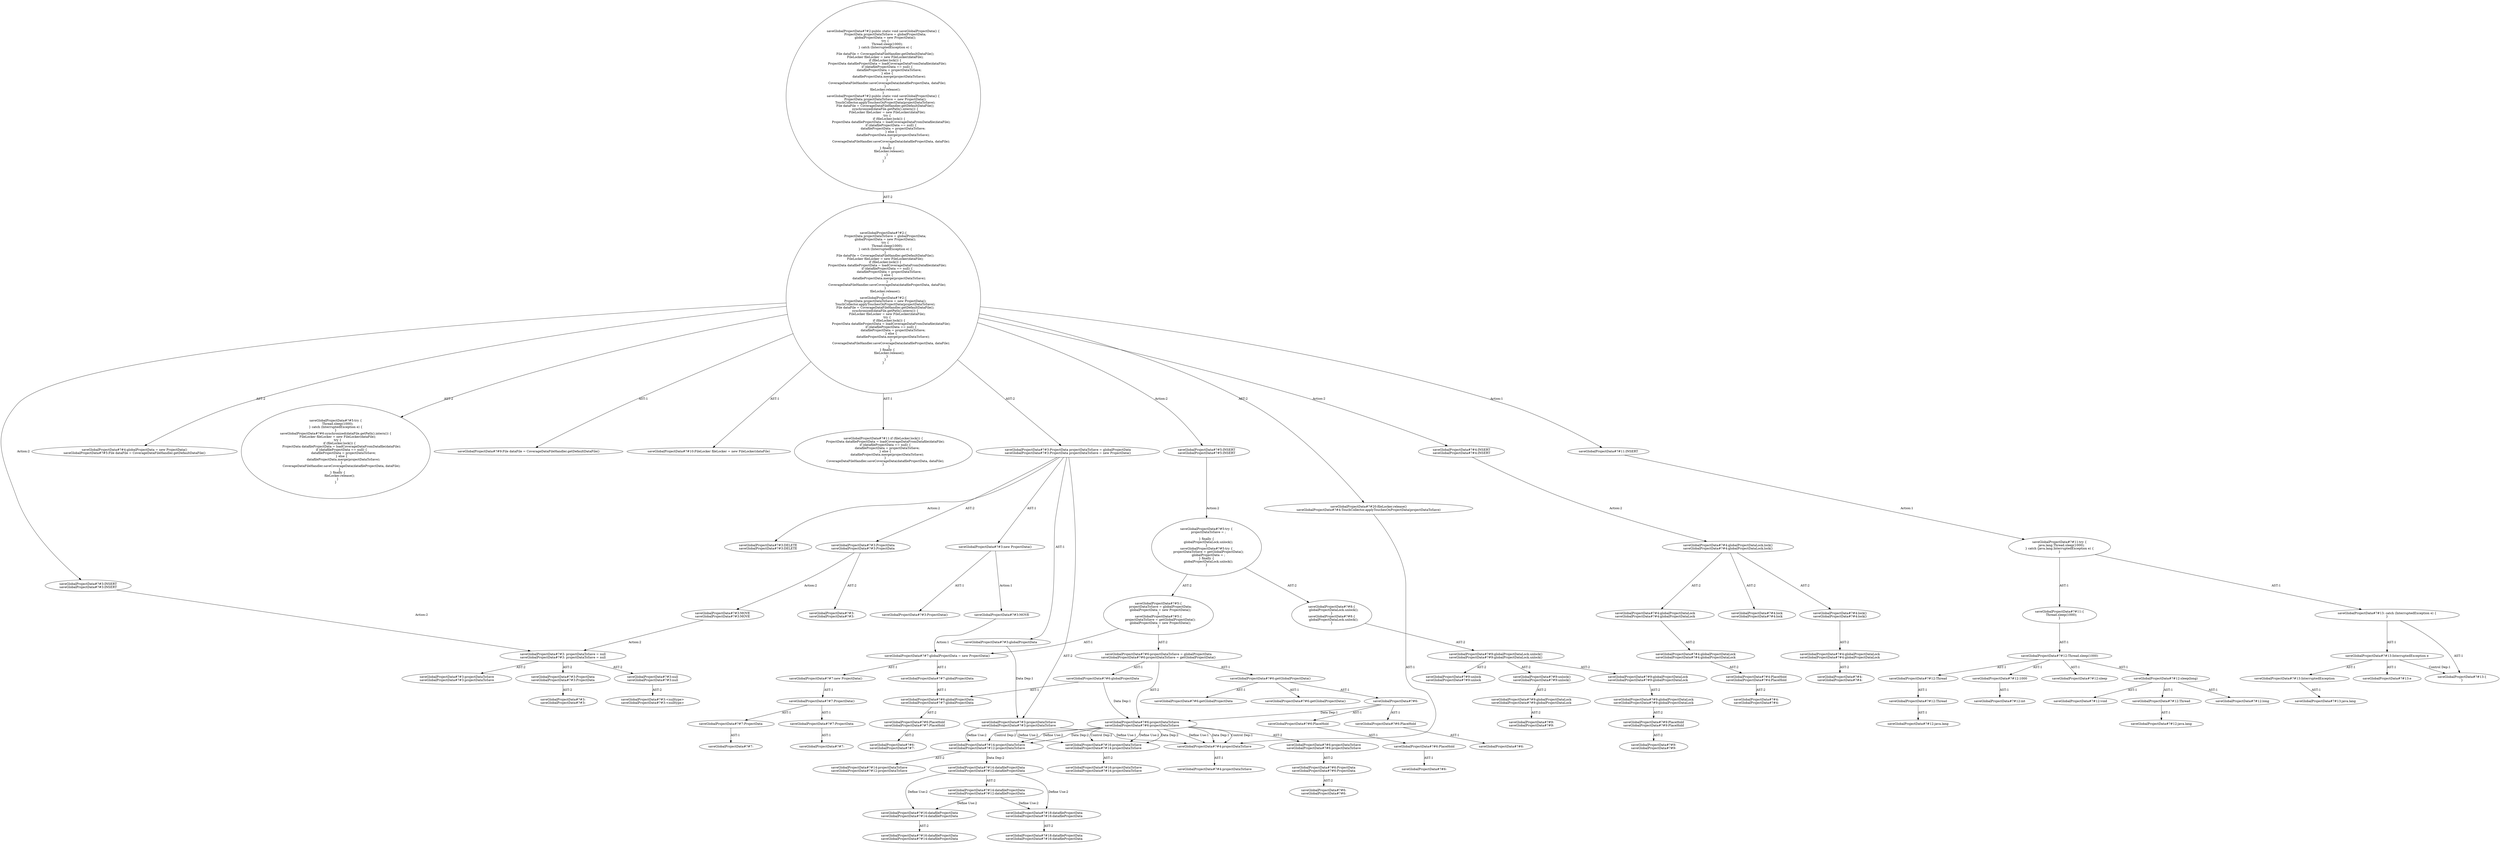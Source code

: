 digraph "Pattern" {
0 [label="saveGlobalProjectData#?#3:DELETE
saveGlobalProjectData#?#3:DELETE" shape=ellipse]
1 [label="saveGlobalProjectData#?#3:ProjectData projectDataToSave = globalProjectData
saveGlobalProjectData#?#3:ProjectData projectDataToSave = new ProjectData()" shape=ellipse]
2 [label="saveGlobalProjectData#?#2:\{
    ProjectData projectDataToSave = globalProjectData;
    globalProjectData = new ProjectData();
    try \{
        Thread.sleep(1000);
    \} catch (InterruptedException e) \{
    \}
    File dataFile = CoverageDataFileHandler.getDefaultDataFile();
    FileLocker fileLocker = new FileLocker(dataFile);
    if (fileLocker.lock()) \{
        ProjectData datafileProjectData = loadCoverageDataFromDatafile(dataFile);
        if (datafileProjectData == null) \{
            datafileProjectData = projectDataToSave;
        \} else \{
            datafileProjectData.merge(projectDataToSave);
        \}
        CoverageDataFileHandler.saveCoverageData(datafileProjectData, dataFile);
    \}
    fileLocker.release();
\}
saveGlobalProjectData#?#2:\{
    ProjectData projectDataToSave = new ProjectData();
    TouchCollector.applyTouchesOnProjectData(projectDataToSave);
    File dataFile = CoverageDataFileHandler.getDefaultDataFile();
    synchronized(dataFile.getPath().intern()) \{
        FileLocker fileLocker = new FileLocker(dataFile);
        try \{
            if (fileLocker.lock()) \{
                ProjectData datafileProjectData = loadCoverageDataFromDatafile(dataFile);
                if (datafileProjectData == null) \{
                    datafileProjectData = projectDataToSave;
                \} else \{
                    datafileProjectData.merge(projectDataToSave);
                \}
                CoverageDataFileHandler.saveCoverageData(datafileProjectData, dataFile);
            \}
        \} finally \{
            fileLocker.release();
        \}
    \}
\}" shape=ellipse]
3 [label="saveGlobalProjectData#?#2:public static void saveGlobalProjectData() \{
    ProjectData projectDataToSave = globalProjectData;
    globalProjectData = new ProjectData();
    try \{
        Thread.sleep(1000);
    \} catch (InterruptedException e) \{
    \}
    File dataFile = CoverageDataFileHandler.getDefaultDataFile();
    FileLocker fileLocker = new FileLocker(dataFile);
    if (fileLocker.lock()) \{
        ProjectData datafileProjectData = loadCoverageDataFromDatafile(dataFile);
        if (datafileProjectData == null) \{
            datafileProjectData = projectDataToSave;
        \} else \{
            datafileProjectData.merge(projectDataToSave);
        \}
        CoverageDataFileHandler.saveCoverageData(datafileProjectData, dataFile);
    \}
    fileLocker.release();
\}
saveGlobalProjectData#?#2:public static void saveGlobalProjectData() \{
    ProjectData projectDataToSave = new ProjectData();
    TouchCollector.applyTouchesOnProjectData(projectDataToSave);
    File dataFile = CoverageDataFileHandler.getDefaultDataFile();
    synchronized(dataFile.getPath().intern()) \{
        FileLocker fileLocker = new FileLocker(dataFile);
        try \{
            if (fileLocker.lock()) \{
                ProjectData datafileProjectData = loadCoverageDataFromDatafile(dataFile);
                if (datafileProjectData == null) \{
                    datafileProjectData = projectDataToSave;
                \} else \{
                    datafileProjectData.merge(projectDataToSave);
                \}
                CoverageDataFileHandler.saveCoverageData(datafileProjectData, dataFile);
            \}
        \} finally \{
            fileLocker.release();
        \}
    \}
\}" shape=ellipse]
4 [label="saveGlobalProjectData#?#4:globalProjectData = new ProjectData()
saveGlobalProjectData#?#5:File dataFile = CoverageDataFileHandler.getDefaultDataFile()" shape=ellipse]
5 [label="saveGlobalProjectData#?#5:try \{
    Thread.sleep(1000);
\} catch (InterruptedException e) \{
\}
saveGlobalProjectData#?#6:synchronized(dataFile.getPath().intern()) \{
    FileLocker fileLocker = new FileLocker(dataFile);
    try \{
        if (fileLocker.lock()) \{
            ProjectData datafileProjectData = loadCoverageDataFromDatafile(dataFile);
            if (datafileProjectData == null) \{
                datafileProjectData = projectDataToSave;
            \} else \{
                datafileProjectData.merge(projectDataToSave);
            \}
            CoverageDataFileHandler.saveCoverageData(datafileProjectData, dataFile);
        \}
    \} finally \{
        fileLocker.release();
    \}
\}" shape=ellipse]
6 [label="saveGlobalProjectData#?#9:File dataFile = CoverageDataFileHandler.getDefaultDataFile()" shape=ellipse]
7 [label="saveGlobalProjectData#?#10:FileLocker fileLocker = new FileLocker(dataFile)" shape=ellipse]
8 [label="saveGlobalProjectData#?#11:if (fileLocker.lock()) \{
    ProjectData datafileProjectData = loadCoverageDataFromDatafile(dataFile);
    if (datafileProjectData == null) \{
        datafileProjectData = projectDataToSave;
    \} else \{
        datafileProjectData.merge(projectDataToSave);
    \}
    CoverageDataFileHandler.saveCoverageData(datafileProjectData, dataFile);
\}" shape=ellipse]
9 [label="saveGlobalProjectData#?#20:fileLocker.release()
saveGlobalProjectData#?#4:TouchCollector.applyTouchesOnProjectData(projectDataToSave)" shape=ellipse]
10 [label="saveGlobalProjectData#?#3:INSERT
saveGlobalProjectData#?#3:INSERT" shape=ellipse]
11 [label="saveGlobalProjectData#?#3: projectDataToSave = null
saveGlobalProjectData#?#3: projectDataToSave = null" shape=ellipse]
12 [label="saveGlobalProjectData#?#3:projectDataToSave
saveGlobalProjectData#?#3:projectDataToSave" shape=ellipse]
13 [label="saveGlobalProjectData#?#3:ProjectData
saveGlobalProjectData#?#3:ProjectData" shape=ellipse]
14 [label="saveGlobalProjectData#?#3:
saveGlobalProjectData#?#3:" shape=ellipse]
15 [label="saveGlobalProjectData#?#3:null
saveGlobalProjectData#?#3:null" shape=ellipse]
16 [label="saveGlobalProjectData#?#3:<nulltype>
saveGlobalProjectData#?#3:<nulltype>" shape=ellipse]
17 [label="saveGlobalProjectData#?#4:INSERT
saveGlobalProjectData#?#4:INSERT" shape=ellipse]
18 [label="saveGlobalProjectData#?#4:globalProjectDataLock.lock()
saveGlobalProjectData#?#4:globalProjectDataLock.lock()" shape=ellipse]
19 [label="saveGlobalProjectData#?#4:lock
saveGlobalProjectData#?#4:lock" shape=ellipse]
20 [label="saveGlobalProjectData#?#4:globalProjectDataLock
saveGlobalProjectData#?#4:globalProjectDataLock" shape=ellipse]
21 [label="saveGlobalProjectData#?#4:globalProjectDataLock
saveGlobalProjectData#?#4:globalProjectDataLock" shape=ellipse]
22 [label="saveGlobalProjectData#?#4:PlaceHold
saveGlobalProjectData#?#4:PlaceHold" shape=ellipse]
23 [label="saveGlobalProjectData#?#4:
saveGlobalProjectData#?#4:" shape=ellipse]
24 [label="saveGlobalProjectData#?#4:lock()
saveGlobalProjectData#?#4:lock()" shape=ellipse]
25 [label="saveGlobalProjectData#?#4:globalProjectDataLock
saveGlobalProjectData#?#4:globalProjectDataLock" shape=ellipse]
26 [label="saveGlobalProjectData#?#4:
saveGlobalProjectData#?#4:" shape=ellipse]
27 [label="saveGlobalProjectData#?#5:INSERT
saveGlobalProjectData#?#5:INSERT" shape=ellipse]
28 [label="saveGlobalProjectData#?#5:try \{
    projectDataToSave = ;

\} finally \{
    globalProjectDataLock.unlock();
\}
saveGlobalProjectData#?#5:try \{
    projectDataToSave = getGlobalProjectData();
    globalProjectData = ;
\} finally \{
    globalProjectDataLock.unlock();
\}" shape=ellipse]
29 [label="saveGlobalProjectData#?#5:\{
    projectDataToSave = globalProjectData;
    globalProjectData = new ProjectData();
\}
saveGlobalProjectData#?#5:\{
    projectDataToSave = getGlobalProjectData();
    globalProjectData = new ProjectData();
\}" shape=ellipse]
30 [label="saveGlobalProjectData#?#6:projectDataToSave = globalProjectData
saveGlobalProjectData#?#6:projectDataToSave = getGlobalProjectData()" shape=ellipse]
31 [label="saveGlobalProjectData#?#6:projectDataToSave
saveGlobalProjectData#?#6:projectDataToSave" shape=ellipse]
32 [label="saveGlobalProjectData#?#6:projectDataToSave
saveGlobalProjectData#?#6:projectDataToSave" shape=ellipse]
33 [label="saveGlobalProjectData#?#6:ProjectData
saveGlobalProjectData#?#6:ProjectData" shape=ellipse]
34 [label="saveGlobalProjectData#?#6:
saveGlobalProjectData#?#6:" shape=ellipse]
35 [label="saveGlobalProjectData#?#14:projectDataToSave
saveGlobalProjectData#?#12:projectDataToSave" shape=ellipse]
36 [label="saveGlobalProjectData#?#14:projectDataToSave
saveGlobalProjectData#?#12:projectDataToSave" shape=ellipse]
37 [label="saveGlobalProjectData#?#14:datafileProjectData
saveGlobalProjectData#?#12:datafileProjectData" shape=ellipse]
38 [label="saveGlobalProjectData#?#14:datafileProjectData
saveGlobalProjectData#?#12:datafileProjectData" shape=ellipse]
39 [label="saveGlobalProjectData#?#16:datafileProjectData
saveGlobalProjectData#?#14:datafileProjectData" shape=ellipse]
40 [label="saveGlobalProjectData#?#16:datafileProjectData
saveGlobalProjectData#?#14:datafileProjectData" shape=ellipse]
41 [label="saveGlobalProjectData#?#18:datafileProjectData
saveGlobalProjectData#?#16:datafileProjectData" shape=ellipse]
42 [label="saveGlobalProjectData#?#18:datafileProjectData
saveGlobalProjectData#?#16:datafileProjectData" shape=ellipse]
43 [label="saveGlobalProjectData#?#16:projectDataToSave
saveGlobalProjectData#?#14:projectDataToSave" shape=ellipse]
44 [label="saveGlobalProjectData#?#16:projectDataToSave
saveGlobalProjectData#?#14:projectDataToSave" shape=ellipse]
45 [label="saveGlobalProjectData#?#6:globalProjectData" shape=ellipse]
46 [label="saveGlobalProjectData#?#6:globalProjectData
saveGlobalProjectData#?#7:globalProjectData" shape=ellipse]
47 [label="saveGlobalProjectData#?#6:PlaceHold
saveGlobalProjectData#?#7:PlaceHold" shape=ellipse]
48 [label="saveGlobalProjectData#?#6:
saveGlobalProjectData#?#7:" shape=ellipse]
49 [label="saveGlobalProjectData#?#8:\{
    globalProjectDataLock.unlock();
\}
saveGlobalProjectData#?#8:\{
    globalProjectDataLock.unlock();
\}" shape=ellipse]
50 [label="saveGlobalProjectData#?#9:globalProjectDataLock.unlock()
saveGlobalProjectData#?#9:globalProjectDataLock.unlock()" shape=ellipse]
51 [label="saveGlobalProjectData#?#9:unlock
saveGlobalProjectData#?#9:unlock" shape=ellipse]
52 [label="saveGlobalProjectData#?#9:globalProjectDataLock
saveGlobalProjectData#?#9:globalProjectDataLock" shape=ellipse]
53 [label="saveGlobalProjectData#?#9:globalProjectDataLock
saveGlobalProjectData#?#9:globalProjectDataLock" shape=ellipse]
54 [label="saveGlobalProjectData#?#9:PlaceHold
saveGlobalProjectData#?#9:PlaceHold" shape=ellipse]
55 [label="saveGlobalProjectData#?#9:
saveGlobalProjectData#?#9:" shape=ellipse]
56 [label="saveGlobalProjectData#?#9:unlock()
saveGlobalProjectData#?#9:unlock()" shape=ellipse]
57 [label="saveGlobalProjectData#?#9:globalProjectDataLock
saveGlobalProjectData#?#9:globalProjectDataLock" shape=ellipse]
58 [label="saveGlobalProjectData#?#9:
saveGlobalProjectData#?#9:" shape=ellipse]
59 [label="saveGlobalProjectData#?#3:projectDataToSave
saveGlobalProjectData#?#3:projectDataToSave" shape=ellipse]
60 [label="saveGlobalProjectData#?#3:globalProjectData" shape=ellipse]
61 [label="saveGlobalProjectData#?#3:ProjectData
saveGlobalProjectData#?#3:ProjectData" shape=ellipse]
62 [label="saveGlobalProjectData#?#3:
saveGlobalProjectData#?#3:" shape=ellipse]
63 [label="saveGlobalProjectData#?#3:MOVE
saveGlobalProjectData#?#3:MOVE" shape=ellipse]
64 [label="saveGlobalProjectData#?#6:" shape=ellipse]
65 [label="saveGlobalProjectData#?#4:projectDataToSave" shape=ellipse]
66 [label="saveGlobalProjectData#?#11:try \{
    java.lang.Thread.sleep(1000);
\} catch (java.lang.InterruptedException e) \{
\}" shape=ellipse]
67 [label="saveGlobalProjectData#?#12:Thread" shape=ellipse]
68 [label="saveGlobalProjectData#?#3:new ProjectData()" shape=ellipse]
69 [label="saveGlobalProjectData#?#6:getGlobalProjectData()" shape=ellipse]
70 [label="saveGlobalProjectData#?#6:" shape=ellipse]
71 [label="saveGlobalProjectData#?#13: catch (InterruptedException e) \{
\}" shape=ellipse]
72 [label="saveGlobalProjectData#?#6:PlaceHold" shape=ellipse]
73 [label="saveGlobalProjectData#?#6:" shape=ellipse]
74 [label="saveGlobalProjectData#?#13:\{
\}" shape=ellipse]
75 [label="saveGlobalProjectData#?#11:\{
    Thread.sleep(1000);
\}" shape=ellipse]
76 [label="saveGlobalProjectData#?#12:1000" shape=ellipse]
77 [label="saveGlobalProjectData#?#7:globalProjectData = new ProjectData()" shape=ellipse]
78 [label="saveGlobalProjectData#?#11:INSERT" shape=ellipse]
79 [label="saveGlobalProjectData#?#3:MOVE" shape=ellipse]
80 [label="saveGlobalProjectData#?#7:globalProjectData" shape=ellipse]
81 [label="saveGlobalProjectData#?#7:new ProjectData()" shape=ellipse]
82 [label="saveGlobalProjectData#?#7:" shape=ellipse]
83 [label="saveGlobalProjectData#?#12:Thread.sleep(1000)" shape=ellipse]
84 [label="saveGlobalProjectData#?#7:" shape=ellipse]
85 [label="saveGlobalProjectData#?#6:getGlobalProjectData" shape=ellipse]
86 [label="saveGlobalProjectData#?#12:sleep" shape=ellipse]
87 [label="saveGlobalProjectData#?#13:InterruptedException" shape=ellipse]
88 [label="saveGlobalProjectData#?#4:projectDataToSave" shape=ellipse]
89 [label="saveGlobalProjectData#?#12:long" shape=ellipse]
90 [label="saveGlobalProjectData#?#7:ProjectData" shape=ellipse]
91 [label="saveGlobalProjectData#?#7:ProjectData" shape=ellipse]
92 [label="saveGlobalProjectData#?#6:getGlobalProjectData()" shape=ellipse]
93 [label="saveGlobalProjectData#?#12:sleep(long)" shape=ellipse]
94 [label="saveGlobalProjectData#?#12:void" shape=ellipse]
95 [label="saveGlobalProjectData#?#13:InterruptedException e" shape=ellipse]
96 [label="saveGlobalProjectData#?#13:e" shape=ellipse]
97 [label="saveGlobalProjectData#?#7:ProjectData()" shape=ellipse]
98 [label="saveGlobalProjectData#?#3:ProjectData()" shape=ellipse]
99 [label="saveGlobalProjectData#?#12:Thread" shape=ellipse]
100 [label="saveGlobalProjectData#?#12:Thread" shape=ellipse]
101 [label="saveGlobalProjectData#?#12:int" shape=ellipse]
102 [label="saveGlobalProjectData#?#12:java.lang" shape=ellipse]
103 [label="saveGlobalProjectData#?#12:java.lang" shape=ellipse]
104 [label="saveGlobalProjectData#?#13:java.lang" shape=ellipse]
105 [label="saveGlobalProjectData#?#6:PlaceHold" shape=ellipse]
106 [label="saveGlobalProjectData#?#6:PlaceHold" shape=ellipse]
1 -> 0 [label="Action:2"];
1 -> 59 [label="AST:2"];
1 -> 61 [label="AST:2"];
1 -> 60 [label="AST:1"];
1 -> 68 [label="AST:1"];
2 -> 1 [label="AST:2"];
2 -> 4 [label="AST:2"];
2 -> 5 [label="AST:2"];
2 -> 6 [label="AST:1"];
2 -> 7 [label="AST:1"];
2 -> 8 [label="AST:1"];
2 -> 9 [label="AST:2"];
2 -> 10 [label="Action:2"];
2 -> 17 [label="Action:2"];
2 -> 27 [label="Action:2"];
2 -> 78 [label="Action:1"];
3 -> 2 [label="AST:2"];
9 -> 65 [label="AST:1"];
10 -> 11 [label="Action:2"];
11 -> 12 [label="AST:2"];
11 -> 13 [label="AST:2"];
11 -> 15 [label="AST:2"];
13 -> 14 [label="AST:2"];
15 -> 16 [label="AST:2"];
17 -> 18 [label="Action:2"];
18 -> 19 [label="AST:2"];
18 -> 20 [label="AST:2"];
18 -> 24 [label="AST:2"];
20 -> 21 [label="AST:2"];
21 -> 22 [label="AST:2"];
22 -> 23 [label="AST:2"];
24 -> 25 [label="AST:2"];
25 -> 26 [label="AST:2"];
27 -> 28 [label="Action:2"];
28 -> 29 [label="AST:2"];
28 -> 49 [label="AST:2"];
29 -> 30 [label="AST:2"];
29 -> 77 [label="AST:1"];
30 -> 31 [label="AST:2"];
30 -> 45 [label="AST:1"];
30 -> 69 [label="AST:1"];
31 -> 32 [label="AST:2"];
31 -> 35 [label="Define Use:2"];
31 -> 35 [label="Data Dep:2"];
31 -> 35 [label="Control Dep:2"];
31 -> 43 [label="Define Use:2"];
31 -> 43 [label="Data Dep:2"];
31 -> 43 [label="Control Dep:2"];
31 -> 65 [label="Define Use:1"];
31 -> 65 [label="Data Dep:1"];
31 -> 65 [label="Control Dep:1"];
32 -> 33 [label="AST:2"];
33 -> 34 [label="AST:2"];
35 -> 36 [label="AST:2"];
35 -> 37 [label="Data Dep:2"];
37 -> 38 [label="AST:2"];
37 -> 39 [label="Define Use:2"];
37 -> 41 [label="Define Use:2"];
38 -> 39 [label="Define Use:2"];
38 -> 41 [label="Define Use:2"];
39 -> 40 [label="AST:2"];
41 -> 42 [label="AST:2"];
43 -> 44 [label="AST:2"];
45 -> 31 [label="Data Dep:1"];
45 -> 46 [label="AST:1"];
46 -> 47 [label="AST:2"];
47 -> 48 [label="AST:2"];
49 -> 50 [label="AST:2"];
50 -> 51 [label="AST:2"];
50 -> 52 [label="AST:2"];
50 -> 56 [label="AST:2"];
52 -> 53 [label="AST:2"];
53 -> 54 [label="AST:2"];
54 -> 55 [label="AST:2"];
56 -> 57 [label="AST:2"];
57 -> 58 [label="AST:2"];
59 -> 35 [label="Define Use:2"];
59 -> 43 [label="Define Use:2"];
59 -> 65 [label="Define Use:1"];
60 -> 59 [label="Data Dep:1"];
61 -> 62 [label="AST:2"];
61 -> 63 [label="Action:2"];
63 -> 11 [label="Action:2"];
64 -> 105 [label="AST:1"];
64 -> 72 [label="AST:1"];
64 -> 31 [label="Data Dep:1"];
65 -> 88 [label="AST:1"];
66 -> 75 [label="AST:1"];
66 -> 71 [label="AST:1"];
67 -> 99 [label="AST:1"];
68 -> 98 [label="AST:1"];
68 -> 79 [label="Action:1"];
69 -> 64 [label="AST:1"];
69 -> 85 [label="AST:1"];
69 -> 92 [label="AST:1"];
71 -> 95 [label="AST:1"];
71 -> 74 [label="AST:1"];
72 -> 106 [label="AST:1"];
75 -> 83 [label="AST:1"];
76 -> 101 [label="AST:1"];
77 -> 80 [label="AST:1"];
77 -> 81 [label="AST:1"];
78 -> 66 [label="Action:1"];
79 -> 77 [label="Action:1"];
80 -> 46 [label="AST:1"];
81 -> 97 [label="AST:1"];
83 -> 67 [label="AST:1"];
83 -> 76 [label="AST:1"];
83 -> 86 [label="AST:1"];
83 -> 93 [label="AST:1"];
87 -> 104 [label="AST:1"];
90 -> 82 [label="AST:1"];
91 -> 84 [label="AST:1"];
93 -> 89 [label="AST:1"];
93 -> 100 [label="AST:1"];
93 -> 94 [label="AST:1"];
95 -> 74 [label="Control Dep:1"];
95 -> 87 [label="AST:1"];
95 -> 96 [label="AST:1"];
97 -> 90 [label="AST:1"];
97 -> 91 [label="AST:1"];
99 -> 102 [label="AST:1"];
100 -> 103 [label="AST:1"];
105 -> 70 [label="AST:1"];
106 -> 73 [label="AST:1"];
}